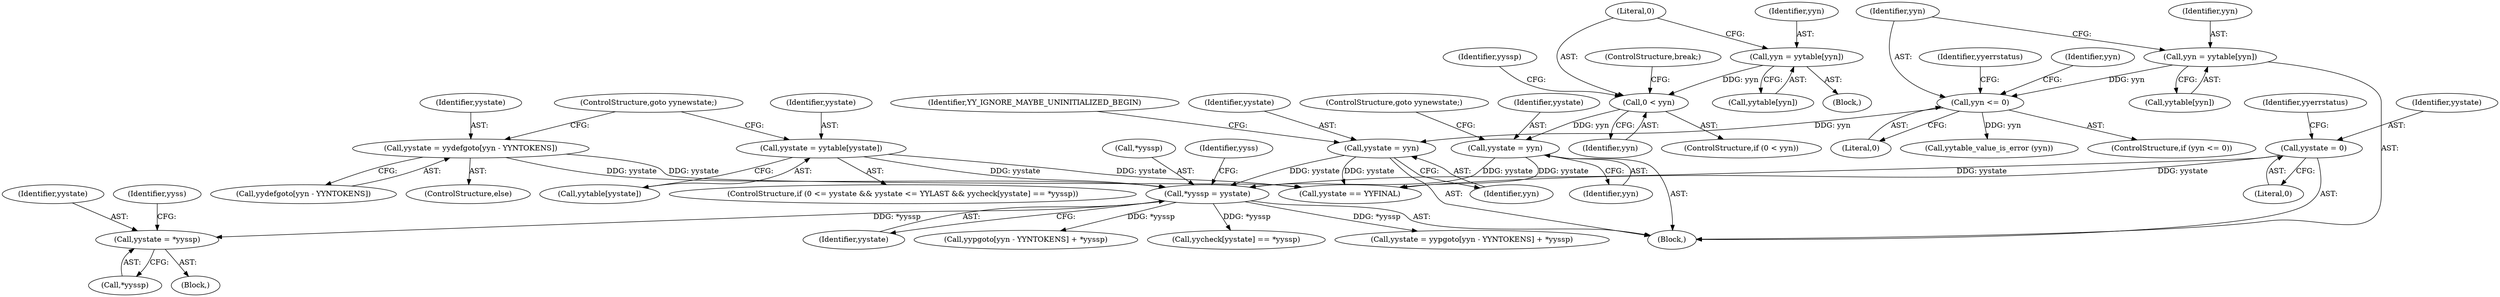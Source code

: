 digraph "0_yara_925bcf3c3b0a28b5b78e25d9efda5c0bf27ae699_1@pointer" {
"1001816" [label="(Call,yystate = *yyssp)"];
"1000284" [label="(Call,*yyssp = yystate)"];
"1001683" [label="(Call,yystate = yydefgoto[yyn - YYNTOKENS])"];
"1001677" [label="(Call,yystate = yytable[yystate])"];
"1001830" [label="(Call,yystate = yyn)"];
"1001797" [label="(Call,0 < yyn)"];
"1001791" [label="(Call,yyn = yytable[yyn])"];
"1000267" [label="(Call,yystate = 0)"];
"1000486" [label="(Call,yystate = yyn)"];
"1000459" [label="(Call,yyn <= 0)"];
"1000453" [label="(Call,yyn = yytable[yyn])"];
"1000285" [label="(Call,*yyssp)"];
"1001833" [label="(ControlStructure,goto yynewstate;)"];
"1001821" [label="(Identifier,yyss)"];
"1001690" [label="(ControlStructure,goto yynewstate;)"];
"1001790" [label="(Block,)"];
"1000287" [label="(Identifier,yystate)"];
"1000486" [label="(Call,yystate = yyn)"];
"1001678" [label="(Identifier,yystate)"];
"1000464" [label="(Call,yytable_value_is_error (yyn))"];
"1001796" [label="(ControlStructure,if (0 < yyn))"];
"1001792" [label="(Identifier,yyn)"];
"1000491" [label="(Identifier,YY_IGNORE_MAYBE_UNINITIALIZED_BEGIN)"];
"1001818" [label="(Call,*yyssp)"];
"1000267" [label="(Call,yystate = 0)"];
"1001677" [label="(Call,yystate = yytable[yystate])"];
"1000473" [label="(Identifier,yyerrstatus)"];
"1001762" [label="(Block,)"];
"1001832" [label="(Identifier,yyn)"];
"1001791" [label="(Call,yyn = yytable[yyn])"];
"1000291" [label="(Identifier,yyss)"];
"1000487" [label="(Identifier,yystate)"];
"1000284" [label="(Call,*yyssp = yystate)"];
"1000458" [label="(ControlStructure,if (yyn <= 0))"];
"1000453" [label="(Call,yyn = yytable[yyn])"];
"1001654" [label="(Call,yypgoto[yyn - YYNTOKENS] + *yyssp)"];
"1001830" [label="(Call,yystate = yyn)"];
"1000271" [label="(Identifier,yyerrstatus)"];
"1000465" [label="(Identifier,yyn)"];
"1001652" [label="(Call,yystate = yypgoto[yyn - YYNTOKENS] + *yyssp)"];
"1000216" [label="(Block,)"];
"1001831" [label="(Identifier,yystate)"];
"1000488" [label="(Identifier,yyn)"];
"1000460" [label="(Identifier,yyn)"];
"1001817" [label="(Identifier,yystate)"];
"1000461" [label="(Literal,0)"];
"1001682" [label="(ControlStructure,else)"];
"1000377" [label="(Call,yystate == YYFINAL)"];
"1001798" [label="(Literal,0)"];
"1001816" [label="(Call,yystate = *yyssp)"];
"1001679" [label="(Call,yytable[yystate])"];
"1001793" [label="(Call,yytable[yyn])"];
"1001800" [label="(ControlStructure,break;)"];
"1001685" [label="(Call,yydefgoto[yyn - YYNTOKENS])"];
"1000269" [label="(Literal,0)"];
"1001683" [label="(Call,yystate = yydefgoto[yyn - YYNTOKENS])"];
"1001803" [label="(Identifier,yyssp)"];
"1000454" [label="(Identifier,yyn)"];
"1000268" [label="(Identifier,yystate)"];
"1001671" [label="(Call,yycheck[yystate] == *yyssp)"];
"1001797" [label="(Call,0 < yyn)"];
"1001799" [label="(Identifier,yyn)"];
"1000455" [label="(Call,yytable[yyn])"];
"1000459" [label="(Call,yyn <= 0)"];
"1001662" [label="(ControlStructure,if (0 <= yystate && yystate <= YYLAST && yycheck[yystate] == *yyssp))"];
"1001684" [label="(Identifier,yystate)"];
"1001816" -> "1001762"  [label="AST: "];
"1001816" -> "1001818"  [label="CFG: "];
"1001817" -> "1001816"  [label="AST: "];
"1001818" -> "1001816"  [label="AST: "];
"1001821" -> "1001816"  [label="CFG: "];
"1000284" -> "1001816"  [label="DDG: *yyssp"];
"1000284" -> "1000216"  [label="AST: "];
"1000284" -> "1000287"  [label="CFG: "];
"1000285" -> "1000284"  [label="AST: "];
"1000287" -> "1000284"  [label="AST: "];
"1000291" -> "1000284"  [label="CFG: "];
"1001683" -> "1000284"  [label="DDG: yystate"];
"1001677" -> "1000284"  [label="DDG: yystate"];
"1001830" -> "1000284"  [label="DDG: yystate"];
"1000267" -> "1000284"  [label="DDG: yystate"];
"1000486" -> "1000284"  [label="DDG: yystate"];
"1000284" -> "1001652"  [label="DDG: *yyssp"];
"1000284" -> "1001654"  [label="DDG: *yyssp"];
"1000284" -> "1001671"  [label="DDG: *yyssp"];
"1001683" -> "1001682"  [label="AST: "];
"1001683" -> "1001685"  [label="CFG: "];
"1001684" -> "1001683"  [label="AST: "];
"1001685" -> "1001683"  [label="AST: "];
"1001690" -> "1001683"  [label="CFG: "];
"1001683" -> "1000377"  [label="DDG: yystate"];
"1001677" -> "1001662"  [label="AST: "];
"1001677" -> "1001679"  [label="CFG: "];
"1001678" -> "1001677"  [label="AST: "];
"1001679" -> "1001677"  [label="AST: "];
"1001690" -> "1001677"  [label="CFG: "];
"1001677" -> "1000377"  [label="DDG: yystate"];
"1001830" -> "1000216"  [label="AST: "];
"1001830" -> "1001832"  [label="CFG: "];
"1001831" -> "1001830"  [label="AST: "];
"1001832" -> "1001830"  [label="AST: "];
"1001833" -> "1001830"  [label="CFG: "];
"1001830" -> "1000377"  [label="DDG: yystate"];
"1001797" -> "1001830"  [label="DDG: yyn"];
"1001797" -> "1001796"  [label="AST: "];
"1001797" -> "1001799"  [label="CFG: "];
"1001798" -> "1001797"  [label="AST: "];
"1001799" -> "1001797"  [label="AST: "];
"1001800" -> "1001797"  [label="CFG: "];
"1001803" -> "1001797"  [label="CFG: "];
"1001791" -> "1001797"  [label="DDG: yyn"];
"1001791" -> "1001790"  [label="AST: "];
"1001791" -> "1001793"  [label="CFG: "];
"1001792" -> "1001791"  [label="AST: "];
"1001793" -> "1001791"  [label="AST: "];
"1001798" -> "1001791"  [label="CFG: "];
"1000267" -> "1000216"  [label="AST: "];
"1000267" -> "1000269"  [label="CFG: "];
"1000268" -> "1000267"  [label="AST: "];
"1000269" -> "1000267"  [label="AST: "];
"1000271" -> "1000267"  [label="CFG: "];
"1000267" -> "1000377"  [label="DDG: yystate"];
"1000486" -> "1000216"  [label="AST: "];
"1000486" -> "1000488"  [label="CFG: "];
"1000487" -> "1000486"  [label="AST: "];
"1000488" -> "1000486"  [label="AST: "];
"1000491" -> "1000486"  [label="CFG: "];
"1000486" -> "1000377"  [label="DDG: yystate"];
"1000459" -> "1000486"  [label="DDG: yyn"];
"1000459" -> "1000458"  [label="AST: "];
"1000459" -> "1000461"  [label="CFG: "];
"1000460" -> "1000459"  [label="AST: "];
"1000461" -> "1000459"  [label="AST: "];
"1000465" -> "1000459"  [label="CFG: "];
"1000473" -> "1000459"  [label="CFG: "];
"1000453" -> "1000459"  [label="DDG: yyn"];
"1000459" -> "1000464"  [label="DDG: yyn"];
"1000453" -> "1000216"  [label="AST: "];
"1000453" -> "1000455"  [label="CFG: "];
"1000454" -> "1000453"  [label="AST: "];
"1000455" -> "1000453"  [label="AST: "];
"1000460" -> "1000453"  [label="CFG: "];
}
